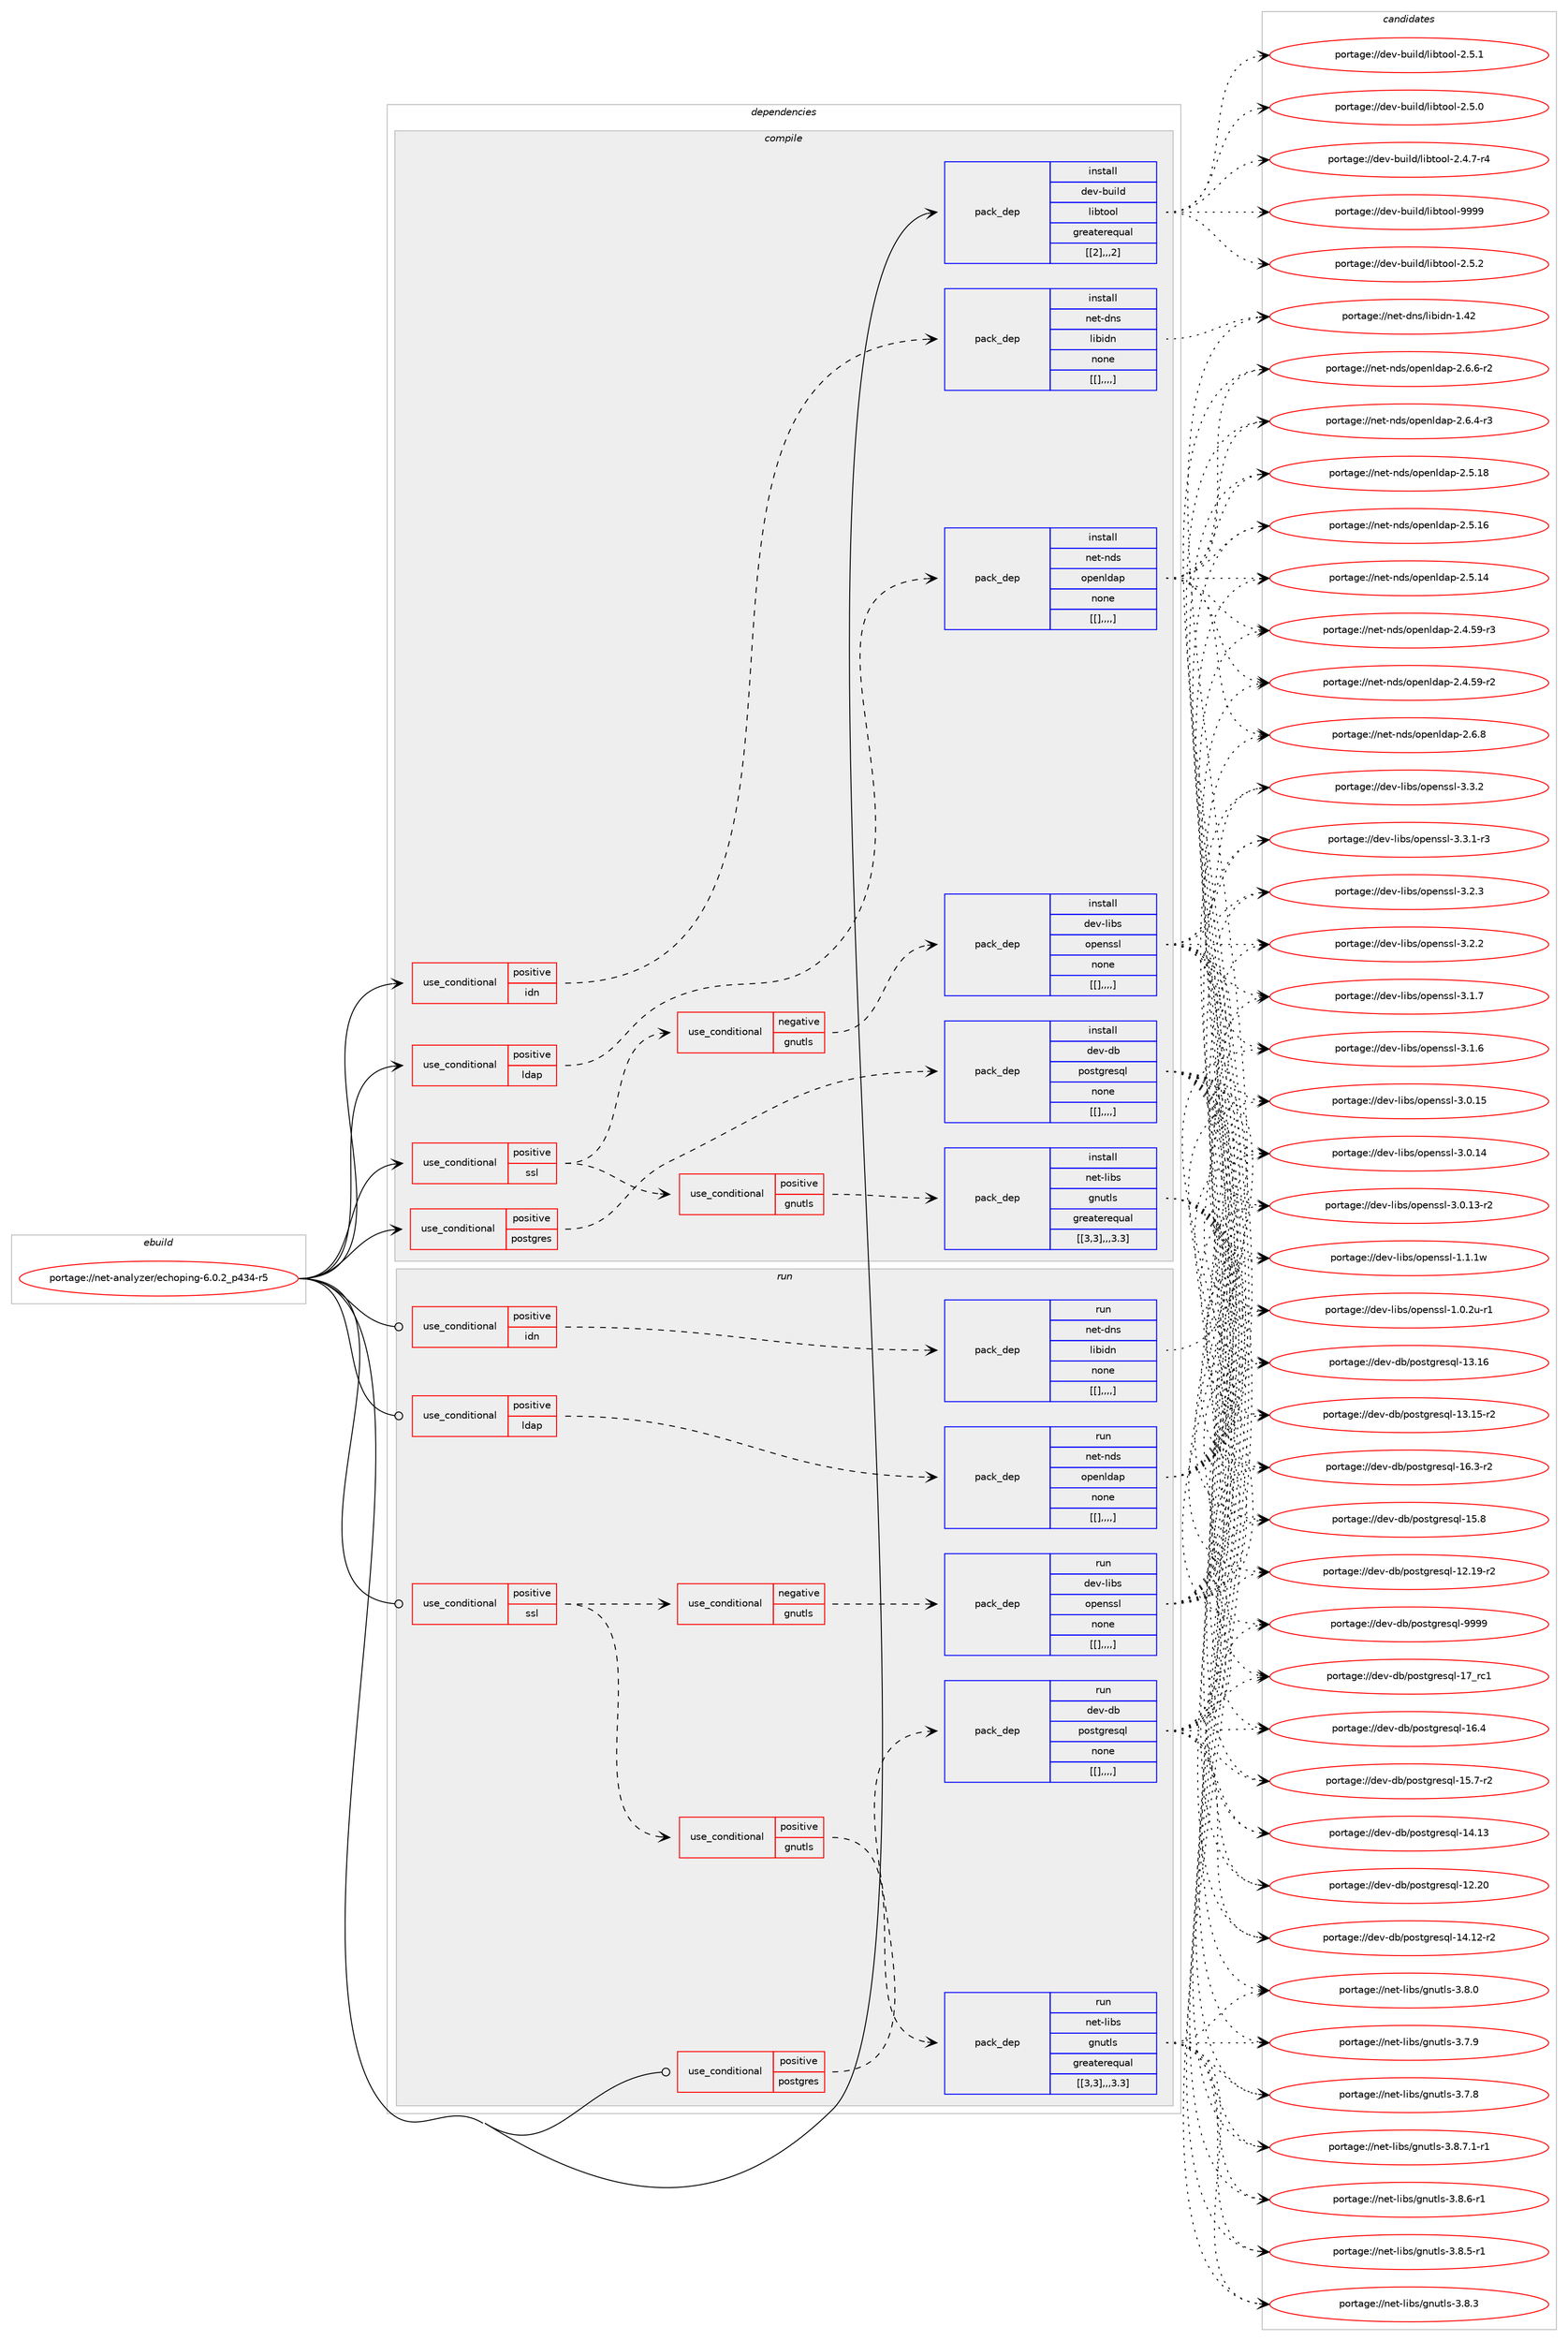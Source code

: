 digraph prolog {

# *************
# Graph options
# *************

newrank=true;
concentrate=true;
compound=true;
graph [rankdir=LR,fontname=Helvetica,fontsize=10,ranksep=1.5];#, ranksep=2.5, nodesep=0.2];
edge  [arrowhead=vee];
node  [fontname=Helvetica,fontsize=10];

# **********
# The ebuild
# **********

subgraph cluster_leftcol {
color=gray;
label=<<i>ebuild</i>>;
id [label="portage://net-analyzer/echoping-6.0.2_p434-r5", color=red, width=4, href="../net-analyzer/echoping-6.0.2_p434-r5.svg"];
}

# ****************
# The dependencies
# ****************

subgraph cluster_midcol {
color=gray;
label=<<i>dependencies</i>>;
subgraph cluster_compile {
fillcolor="#eeeeee";
style=filled;
label=<<i>compile</i>>;
subgraph cond90916 {
dependency348361 [label=<<TABLE BORDER="0" CELLBORDER="1" CELLSPACING="0" CELLPADDING="4"><TR><TD ROWSPAN="3" CELLPADDING="10">use_conditional</TD></TR><TR><TD>positive</TD></TR><TR><TD>idn</TD></TR></TABLE>>, shape=none, color=red];
subgraph pack254862 {
dependency348362 [label=<<TABLE BORDER="0" CELLBORDER="1" CELLSPACING="0" CELLPADDING="4" WIDTH="220"><TR><TD ROWSPAN="6" CELLPADDING="30">pack_dep</TD></TR><TR><TD WIDTH="110">install</TD></TR><TR><TD>net-dns</TD></TR><TR><TD>libidn</TD></TR><TR><TD>none</TD></TR><TR><TD>[[],,,,]</TD></TR></TABLE>>, shape=none, color=blue];
}
dependency348361:e -> dependency348362:w [weight=20,style="dashed",arrowhead="vee"];
}
id:e -> dependency348361:w [weight=20,style="solid",arrowhead="vee"];
subgraph cond90917 {
dependency348363 [label=<<TABLE BORDER="0" CELLBORDER="1" CELLSPACING="0" CELLPADDING="4"><TR><TD ROWSPAN="3" CELLPADDING="10">use_conditional</TD></TR><TR><TD>positive</TD></TR><TR><TD>ldap</TD></TR></TABLE>>, shape=none, color=red];
subgraph pack254863 {
dependency348364 [label=<<TABLE BORDER="0" CELLBORDER="1" CELLSPACING="0" CELLPADDING="4" WIDTH="220"><TR><TD ROWSPAN="6" CELLPADDING="30">pack_dep</TD></TR><TR><TD WIDTH="110">install</TD></TR><TR><TD>net-nds</TD></TR><TR><TD>openldap</TD></TR><TR><TD>none</TD></TR><TR><TD>[[],,,,]</TD></TR></TABLE>>, shape=none, color=blue];
}
dependency348363:e -> dependency348364:w [weight=20,style="dashed",arrowhead="vee"];
}
id:e -> dependency348363:w [weight=20,style="solid",arrowhead="vee"];
subgraph cond90918 {
dependency348365 [label=<<TABLE BORDER="0" CELLBORDER="1" CELLSPACING="0" CELLPADDING="4"><TR><TD ROWSPAN="3" CELLPADDING="10">use_conditional</TD></TR><TR><TD>positive</TD></TR><TR><TD>postgres</TD></TR></TABLE>>, shape=none, color=red];
subgraph pack254864 {
dependency348366 [label=<<TABLE BORDER="0" CELLBORDER="1" CELLSPACING="0" CELLPADDING="4" WIDTH="220"><TR><TD ROWSPAN="6" CELLPADDING="30">pack_dep</TD></TR><TR><TD WIDTH="110">install</TD></TR><TR><TD>dev-db</TD></TR><TR><TD>postgresql</TD></TR><TR><TD>none</TD></TR><TR><TD>[[],,,,]</TD></TR></TABLE>>, shape=none, color=blue];
}
dependency348365:e -> dependency348366:w [weight=20,style="dashed",arrowhead="vee"];
}
id:e -> dependency348365:w [weight=20,style="solid",arrowhead="vee"];
subgraph cond90919 {
dependency348367 [label=<<TABLE BORDER="0" CELLBORDER="1" CELLSPACING="0" CELLPADDING="4"><TR><TD ROWSPAN="3" CELLPADDING="10">use_conditional</TD></TR><TR><TD>positive</TD></TR><TR><TD>ssl</TD></TR></TABLE>>, shape=none, color=red];
subgraph cond90920 {
dependency348368 [label=<<TABLE BORDER="0" CELLBORDER="1" CELLSPACING="0" CELLPADDING="4"><TR><TD ROWSPAN="3" CELLPADDING="10">use_conditional</TD></TR><TR><TD>positive</TD></TR><TR><TD>gnutls</TD></TR></TABLE>>, shape=none, color=red];
subgraph pack254865 {
dependency348369 [label=<<TABLE BORDER="0" CELLBORDER="1" CELLSPACING="0" CELLPADDING="4" WIDTH="220"><TR><TD ROWSPAN="6" CELLPADDING="30">pack_dep</TD></TR><TR><TD WIDTH="110">install</TD></TR><TR><TD>net-libs</TD></TR><TR><TD>gnutls</TD></TR><TR><TD>greaterequal</TD></TR><TR><TD>[[3,3],,,3.3]</TD></TR></TABLE>>, shape=none, color=blue];
}
dependency348368:e -> dependency348369:w [weight=20,style="dashed",arrowhead="vee"];
}
dependency348367:e -> dependency348368:w [weight=20,style="dashed",arrowhead="vee"];
subgraph cond90921 {
dependency348370 [label=<<TABLE BORDER="0" CELLBORDER="1" CELLSPACING="0" CELLPADDING="4"><TR><TD ROWSPAN="3" CELLPADDING="10">use_conditional</TD></TR><TR><TD>negative</TD></TR><TR><TD>gnutls</TD></TR></TABLE>>, shape=none, color=red];
subgraph pack254866 {
dependency348371 [label=<<TABLE BORDER="0" CELLBORDER="1" CELLSPACING="0" CELLPADDING="4" WIDTH="220"><TR><TD ROWSPAN="6" CELLPADDING="30">pack_dep</TD></TR><TR><TD WIDTH="110">install</TD></TR><TR><TD>dev-libs</TD></TR><TR><TD>openssl</TD></TR><TR><TD>none</TD></TR><TR><TD>[[],,,,]</TD></TR></TABLE>>, shape=none, color=blue];
}
dependency348370:e -> dependency348371:w [weight=20,style="dashed",arrowhead="vee"];
}
dependency348367:e -> dependency348370:w [weight=20,style="dashed",arrowhead="vee"];
}
id:e -> dependency348367:w [weight=20,style="solid",arrowhead="vee"];
subgraph pack254867 {
dependency348372 [label=<<TABLE BORDER="0" CELLBORDER="1" CELLSPACING="0" CELLPADDING="4" WIDTH="220"><TR><TD ROWSPAN="6" CELLPADDING="30">pack_dep</TD></TR><TR><TD WIDTH="110">install</TD></TR><TR><TD>dev-build</TD></TR><TR><TD>libtool</TD></TR><TR><TD>greaterequal</TD></TR><TR><TD>[[2],,,2]</TD></TR></TABLE>>, shape=none, color=blue];
}
id:e -> dependency348372:w [weight=20,style="solid",arrowhead="vee"];
}
subgraph cluster_compileandrun {
fillcolor="#eeeeee";
style=filled;
label=<<i>compile and run</i>>;
}
subgraph cluster_run {
fillcolor="#eeeeee";
style=filled;
label=<<i>run</i>>;
subgraph cond90922 {
dependency348373 [label=<<TABLE BORDER="0" CELLBORDER="1" CELLSPACING="0" CELLPADDING="4"><TR><TD ROWSPAN="3" CELLPADDING="10">use_conditional</TD></TR><TR><TD>positive</TD></TR><TR><TD>idn</TD></TR></TABLE>>, shape=none, color=red];
subgraph pack254868 {
dependency348374 [label=<<TABLE BORDER="0" CELLBORDER="1" CELLSPACING="0" CELLPADDING="4" WIDTH="220"><TR><TD ROWSPAN="6" CELLPADDING="30">pack_dep</TD></TR><TR><TD WIDTH="110">run</TD></TR><TR><TD>net-dns</TD></TR><TR><TD>libidn</TD></TR><TR><TD>none</TD></TR><TR><TD>[[],,,,]</TD></TR></TABLE>>, shape=none, color=blue];
}
dependency348373:e -> dependency348374:w [weight=20,style="dashed",arrowhead="vee"];
}
id:e -> dependency348373:w [weight=20,style="solid",arrowhead="odot"];
subgraph cond90923 {
dependency348375 [label=<<TABLE BORDER="0" CELLBORDER="1" CELLSPACING="0" CELLPADDING="4"><TR><TD ROWSPAN="3" CELLPADDING="10">use_conditional</TD></TR><TR><TD>positive</TD></TR><TR><TD>ldap</TD></TR></TABLE>>, shape=none, color=red];
subgraph pack254869 {
dependency348376 [label=<<TABLE BORDER="0" CELLBORDER="1" CELLSPACING="0" CELLPADDING="4" WIDTH="220"><TR><TD ROWSPAN="6" CELLPADDING="30">pack_dep</TD></TR><TR><TD WIDTH="110">run</TD></TR><TR><TD>net-nds</TD></TR><TR><TD>openldap</TD></TR><TR><TD>none</TD></TR><TR><TD>[[],,,,]</TD></TR></TABLE>>, shape=none, color=blue];
}
dependency348375:e -> dependency348376:w [weight=20,style="dashed",arrowhead="vee"];
}
id:e -> dependency348375:w [weight=20,style="solid",arrowhead="odot"];
subgraph cond90924 {
dependency348377 [label=<<TABLE BORDER="0" CELLBORDER="1" CELLSPACING="0" CELLPADDING="4"><TR><TD ROWSPAN="3" CELLPADDING="10">use_conditional</TD></TR><TR><TD>positive</TD></TR><TR><TD>postgres</TD></TR></TABLE>>, shape=none, color=red];
subgraph pack254870 {
dependency348378 [label=<<TABLE BORDER="0" CELLBORDER="1" CELLSPACING="0" CELLPADDING="4" WIDTH="220"><TR><TD ROWSPAN="6" CELLPADDING="30">pack_dep</TD></TR><TR><TD WIDTH="110">run</TD></TR><TR><TD>dev-db</TD></TR><TR><TD>postgresql</TD></TR><TR><TD>none</TD></TR><TR><TD>[[],,,,]</TD></TR></TABLE>>, shape=none, color=blue];
}
dependency348377:e -> dependency348378:w [weight=20,style="dashed",arrowhead="vee"];
}
id:e -> dependency348377:w [weight=20,style="solid",arrowhead="odot"];
subgraph cond90925 {
dependency348379 [label=<<TABLE BORDER="0" CELLBORDER="1" CELLSPACING="0" CELLPADDING="4"><TR><TD ROWSPAN="3" CELLPADDING="10">use_conditional</TD></TR><TR><TD>positive</TD></TR><TR><TD>ssl</TD></TR></TABLE>>, shape=none, color=red];
subgraph cond90926 {
dependency348380 [label=<<TABLE BORDER="0" CELLBORDER="1" CELLSPACING="0" CELLPADDING="4"><TR><TD ROWSPAN="3" CELLPADDING="10">use_conditional</TD></TR><TR><TD>positive</TD></TR><TR><TD>gnutls</TD></TR></TABLE>>, shape=none, color=red];
subgraph pack254871 {
dependency348381 [label=<<TABLE BORDER="0" CELLBORDER="1" CELLSPACING="0" CELLPADDING="4" WIDTH="220"><TR><TD ROWSPAN="6" CELLPADDING="30">pack_dep</TD></TR><TR><TD WIDTH="110">run</TD></TR><TR><TD>net-libs</TD></TR><TR><TD>gnutls</TD></TR><TR><TD>greaterequal</TD></TR><TR><TD>[[3,3],,,3.3]</TD></TR></TABLE>>, shape=none, color=blue];
}
dependency348380:e -> dependency348381:w [weight=20,style="dashed",arrowhead="vee"];
}
dependency348379:e -> dependency348380:w [weight=20,style="dashed",arrowhead="vee"];
subgraph cond90927 {
dependency348382 [label=<<TABLE BORDER="0" CELLBORDER="1" CELLSPACING="0" CELLPADDING="4"><TR><TD ROWSPAN="3" CELLPADDING="10">use_conditional</TD></TR><TR><TD>negative</TD></TR><TR><TD>gnutls</TD></TR></TABLE>>, shape=none, color=red];
subgraph pack254872 {
dependency348383 [label=<<TABLE BORDER="0" CELLBORDER="1" CELLSPACING="0" CELLPADDING="4" WIDTH="220"><TR><TD ROWSPAN="6" CELLPADDING="30">pack_dep</TD></TR><TR><TD WIDTH="110">run</TD></TR><TR><TD>dev-libs</TD></TR><TR><TD>openssl</TD></TR><TR><TD>none</TD></TR><TR><TD>[[],,,,]</TD></TR></TABLE>>, shape=none, color=blue];
}
dependency348382:e -> dependency348383:w [weight=20,style="dashed",arrowhead="vee"];
}
dependency348379:e -> dependency348382:w [weight=20,style="dashed",arrowhead="vee"];
}
id:e -> dependency348379:w [weight=20,style="solid",arrowhead="odot"];
}
}

# **************
# The candidates
# **************

subgraph cluster_choices {
rank=same;
color=gray;
label=<<i>candidates</i>>;

subgraph choice254862 {
color=black;
nodesep=1;
choice1101011164510011011547108105981051001104549465250 [label="portage://net-dns/libidn-1.42", color=red, width=4,href="../net-dns/libidn-1.42.svg"];
dependency348362:e -> choice1101011164510011011547108105981051001104549465250:w [style=dotted,weight="100"];
}
subgraph choice254863 {
color=black;
nodesep=1;
choice110101116451101001154711111210111010810097112455046544656 [label="portage://net-nds/openldap-2.6.8", color=red, width=4,href="../net-nds/openldap-2.6.8.svg"];
choice1101011164511010011547111112101110108100971124550465446544511450 [label="portage://net-nds/openldap-2.6.6-r2", color=red, width=4,href="../net-nds/openldap-2.6.6-r2.svg"];
choice1101011164511010011547111112101110108100971124550465446524511451 [label="portage://net-nds/openldap-2.6.4-r3", color=red, width=4,href="../net-nds/openldap-2.6.4-r3.svg"];
choice11010111645110100115471111121011101081009711245504653464956 [label="portage://net-nds/openldap-2.5.18", color=red, width=4,href="../net-nds/openldap-2.5.18.svg"];
choice11010111645110100115471111121011101081009711245504653464954 [label="portage://net-nds/openldap-2.5.16", color=red, width=4,href="../net-nds/openldap-2.5.16.svg"];
choice11010111645110100115471111121011101081009711245504653464952 [label="portage://net-nds/openldap-2.5.14", color=red, width=4,href="../net-nds/openldap-2.5.14.svg"];
choice110101116451101001154711111210111010810097112455046524653574511451 [label="portage://net-nds/openldap-2.4.59-r3", color=red, width=4,href="../net-nds/openldap-2.4.59-r3.svg"];
choice110101116451101001154711111210111010810097112455046524653574511450 [label="portage://net-nds/openldap-2.4.59-r2", color=red, width=4,href="../net-nds/openldap-2.4.59-r2.svg"];
dependency348364:e -> choice110101116451101001154711111210111010810097112455046544656:w [style=dotted,weight="100"];
dependency348364:e -> choice1101011164511010011547111112101110108100971124550465446544511450:w [style=dotted,weight="100"];
dependency348364:e -> choice1101011164511010011547111112101110108100971124550465446524511451:w [style=dotted,weight="100"];
dependency348364:e -> choice11010111645110100115471111121011101081009711245504653464956:w [style=dotted,weight="100"];
dependency348364:e -> choice11010111645110100115471111121011101081009711245504653464954:w [style=dotted,weight="100"];
dependency348364:e -> choice11010111645110100115471111121011101081009711245504653464952:w [style=dotted,weight="100"];
dependency348364:e -> choice110101116451101001154711111210111010810097112455046524653574511451:w [style=dotted,weight="100"];
dependency348364:e -> choice110101116451101001154711111210111010810097112455046524653574511450:w [style=dotted,weight="100"];
}
subgraph choice254864 {
color=black;
nodesep=1;
choice1001011184510098471121111151161031141011151131084557575757 [label="portage://dev-db/postgresql-9999", color=red, width=4,href="../dev-db/postgresql-9999.svg"];
choice100101118451009847112111115116103114101115113108454955951149949 [label="portage://dev-db/postgresql-17_rc1", color=red, width=4,href="../dev-db/postgresql-17_rc1.svg"];
choice1001011184510098471121111151161031141011151131084549544652 [label="portage://dev-db/postgresql-16.4", color=red, width=4,href="../dev-db/postgresql-16.4.svg"];
choice10010111845100984711211111511610311410111511310845495446514511450 [label="portage://dev-db/postgresql-16.3-r2", color=red, width=4,href="../dev-db/postgresql-16.3-r2.svg"];
choice1001011184510098471121111151161031141011151131084549534656 [label="portage://dev-db/postgresql-15.8", color=red, width=4,href="../dev-db/postgresql-15.8.svg"];
choice10010111845100984711211111511610311410111511310845495346554511450 [label="portage://dev-db/postgresql-15.7-r2", color=red, width=4,href="../dev-db/postgresql-15.7-r2.svg"];
choice100101118451009847112111115116103114101115113108454952464951 [label="portage://dev-db/postgresql-14.13", color=red, width=4,href="../dev-db/postgresql-14.13.svg"];
choice1001011184510098471121111151161031141011151131084549524649504511450 [label="portage://dev-db/postgresql-14.12-r2", color=red, width=4,href="../dev-db/postgresql-14.12-r2.svg"];
choice100101118451009847112111115116103114101115113108454951464954 [label="portage://dev-db/postgresql-13.16", color=red, width=4,href="../dev-db/postgresql-13.16.svg"];
choice1001011184510098471121111151161031141011151131084549514649534511450 [label="portage://dev-db/postgresql-13.15-r2", color=red, width=4,href="../dev-db/postgresql-13.15-r2.svg"];
choice100101118451009847112111115116103114101115113108454950465048 [label="portage://dev-db/postgresql-12.20", color=red, width=4,href="../dev-db/postgresql-12.20.svg"];
choice1001011184510098471121111151161031141011151131084549504649574511450 [label="portage://dev-db/postgresql-12.19-r2", color=red, width=4,href="../dev-db/postgresql-12.19-r2.svg"];
dependency348366:e -> choice1001011184510098471121111151161031141011151131084557575757:w [style=dotted,weight="100"];
dependency348366:e -> choice100101118451009847112111115116103114101115113108454955951149949:w [style=dotted,weight="100"];
dependency348366:e -> choice1001011184510098471121111151161031141011151131084549544652:w [style=dotted,weight="100"];
dependency348366:e -> choice10010111845100984711211111511610311410111511310845495446514511450:w [style=dotted,weight="100"];
dependency348366:e -> choice1001011184510098471121111151161031141011151131084549534656:w [style=dotted,weight="100"];
dependency348366:e -> choice10010111845100984711211111511610311410111511310845495346554511450:w [style=dotted,weight="100"];
dependency348366:e -> choice100101118451009847112111115116103114101115113108454952464951:w [style=dotted,weight="100"];
dependency348366:e -> choice1001011184510098471121111151161031141011151131084549524649504511450:w [style=dotted,weight="100"];
dependency348366:e -> choice100101118451009847112111115116103114101115113108454951464954:w [style=dotted,weight="100"];
dependency348366:e -> choice1001011184510098471121111151161031141011151131084549514649534511450:w [style=dotted,weight="100"];
dependency348366:e -> choice100101118451009847112111115116103114101115113108454950465048:w [style=dotted,weight="100"];
dependency348366:e -> choice1001011184510098471121111151161031141011151131084549504649574511450:w [style=dotted,weight="100"];
}
subgraph choice254865 {
color=black;
nodesep=1;
choice11010111645108105981154710311011711610811545514656465546494511449 [label="portage://net-libs/gnutls-3.8.7.1-r1", color=red, width=4,href="../net-libs/gnutls-3.8.7.1-r1.svg"];
choice1101011164510810598115471031101171161081154551465646544511449 [label="portage://net-libs/gnutls-3.8.6-r1", color=red, width=4,href="../net-libs/gnutls-3.8.6-r1.svg"];
choice1101011164510810598115471031101171161081154551465646534511449 [label="portage://net-libs/gnutls-3.8.5-r1", color=red, width=4,href="../net-libs/gnutls-3.8.5-r1.svg"];
choice110101116451081059811547103110117116108115455146564651 [label="portage://net-libs/gnutls-3.8.3", color=red, width=4,href="../net-libs/gnutls-3.8.3.svg"];
choice110101116451081059811547103110117116108115455146564648 [label="portage://net-libs/gnutls-3.8.0", color=red, width=4,href="../net-libs/gnutls-3.8.0.svg"];
choice110101116451081059811547103110117116108115455146554657 [label="portage://net-libs/gnutls-3.7.9", color=red, width=4,href="../net-libs/gnutls-3.7.9.svg"];
choice110101116451081059811547103110117116108115455146554656 [label="portage://net-libs/gnutls-3.7.8", color=red, width=4,href="../net-libs/gnutls-3.7.8.svg"];
dependency348369:e -> choice11010111645108105981154710311011711610811545514656465546494511449:w [style=dotted,weight="100"];
dependency348369:e -> choice1101011164510810598115471031101171161081154551465646544511449:w [style=dotted,weight="100"];
dependency348369:e -> choice1101011164510810598115471031101171161081154551465646534511449:w [style=dotted,weight="100"];
dependency348369:e -> choice110101116451081059811547103110117116108115455146564651:w [style=dotted,weight="100"];
dependency348369:e -> choice110101116451081059811547103110117116108115455146564648:w [style=dotted,weight="100"];
dependency348369:e -> choice110101116451081059811547103110117116108115455146554657:w [style=dotted,weight="100"];
dependency348369:e -> choice110101116451081059811547103110117116108115455146554656:w [style=dotted,weight="100"];
}
subgraph choice254866 {
color=black;
nodesep=1;
choice100101118451081059811547111112101110115115108455146514650 [label="portage://dev-libs/openssl-3.3.2", color=red, width=4,href="../dev-libs/openssl-3.3.2.svg"];
choice1001011184510810598115471111121011101151151084551465146494511451 [label="portage://dev-libs/openssl-3.3.1-r3", color=red, width=4,href="../dev-libs/openssl-3.3.1-r3.svg"];
choice100101118451081059811547111112101110115115108455146504651 [label="portage://dev-libs/openssl-3.2.3", color=red, width=4,href="../dev-libs/openssl-3.2.3.svg"];
choice100101118451081059811547111112101110115115108455146504650 [label="portage://dev-libs/openssl-3.2.2", color=red, width=4,href="../dev-libs/openssl-3.2.2.svg"];
choice100101118451081059811547111112101110115115108455146494655 [label="portage://dev-libs/openssl-3.1.7", color=red, width=4,href="../dev-libs/openssl-3.1.7.svg"];
choice100101118451081059811547111112101110115115108455146494654 [label="portage://dev-libs/openssl-3.1.6", color=red, width=4,href="../dev-libs/openssl-3.1.6.svg"];
choice10010111845108105981154711111210111011511510845514648464953 [label="portage://dev-libs/openssl-3.0.15", color=red, width=4,href="../dev-libs/openssl-3.0.15.svg"];
choice10010111845108105981154711111210111011511510845514648464952 [label="portage://dev-libs/openssl-3.0.14", color=red, width=4,href="../dev-libs/openssl-3.0.14.svg"];
choice100101118451081059811547111112101110115115108455146484649514511450 [label="portage://dev-libs/openssl-3.0.13-r2", color=red, width=4,href="../dev-libs/openssl-3.0.13-r2.svg"];
choice100101118451081059811547111112101110115115108454946494649119 [label="portage://dev-libs/openssl-1.1.1w", color=red, width=4,href="../dev-libs/openssl-1.1.1w.svg"];
choice1001011184510810598115471111121011101151151084549464846501174511449 [label="portage://dev-libs/openssl-1.0.2u-r1", color=red, width=4,href="../dev-libs/openssl-1.0.2u-r1.svg"];
dependency348371:e -> choice100101118451081059811547111112101110115115108455146514650:w [style=dotted,weight="100"];
dependency348371:e -> choice1001011184510810598115471111121011101151151084551465146494511451:w [style=dotted,weight="100"];
dependency348371:e -> choice100101118451081059811547111112101110115115108455146504651:w [style=dotted,weight="100"];
dependency348371:e -> choice100101118451081059811547111112101110115115108455146504650:w [style=dotted,weight="100"];
dependency348371:e -> choice100101118451081059811547111112101110115115108455146494655:w [style=dotted,weight="100"];
dependency348371:e -> choice100101118451081059811547111112101110115115108455146494654:w [style=dotted,weight="100"];
dependency348371:e -> choice10010111845108105981154711111210111011511510845514648464953:w [style=dotted,weight="100"];
dependency348371:e -> choice10010111845108105981154711111210111011511510845514648464952:w [style=dotted,weight="100"];
dependency348371:e -> choice100101118451081059811547111112101110115115108455146484649514511450:w [style=dotted,weight="100"];
dependency348371:e -> choice100101118451081059811547111112101110115115108454946494649119:w [style=dotted,weight="100"];
dependency348371:e -> choice1001011184510810598115471111121011101151151084549464846501174511449:w [style=dotted,weight="100"];
}
subgraph choice254867 {
color=black;
nodesep=1;
choice100101118459811710510810047108105981161111111084557575757 [label="portage://dev-build/libtool-9999", color=red, width=4,href="../dev-build/libtool-9999.svg"];
choice10010111845981171051081004710810598116111111108455046534650 [label="portage://dev-build/libtool-2.5.2", color=red, width=4,href="../dev-build/libtool-2.5.2.svg"];
choice10010111845981171051081004710810598116111111108455046534649 [label="portage://dev-build/libtool-2.5.1", color=red, width=4,href="../dev-build/libtool-2.5.1.svg"];
choice10010111845981171051081004710810598116111111108455046534648 [label="portage://dev-build/libtool-2.5.0", color=red, width=4,href="../dev-build/libtool-2.5.0.svg"];
choice100101118459811710510810047108105981161111111084550465246554511452 [label="portage://dev-build/libtool-2.4.7-r4", color=red, width=4,href="../dev-build/libtool-2.4.7-r4.svg"];
dependency348372:e -> choice100101118459811710510810047108105981161111111084557575757:w [style=dotted,weight="100"];
dependency348372:e -> choice10010111845981171051081004710810598116111111108455046534650:w [style=dotted,weight="100"];
dependency348372:e -> choice10010111845981171051081004710810598116111111108455046534649:w [style=dotted,weight="100"];
dependency348372:e -> choice10010111845981171051081004710810598116111111108455046534648:w [style=dotted,weight="100"];
dependency348372:e -> choice100101118459811710510810047108105981161111111084550465246554511452:w [style=dotted,weight="100"];
}
subgraph choice254868 {
color=black;
nodesep=1;
choice1101011164510011011547108105981051001104549465250 [label="portage://net-dns/libidn-1.42", color=red, width=4,href="../net-dns/libidn-1.42.svg"];
dependency348374:e -> choice1101011164510011011547108105981051001104549465250:w [style=dotted,weight="100"];
}
subgraph choice254869 {
color=black;
nodesep=1;
choice110101116451101001154711111210111010810097112455046544656 [label="portage://net-nds/openldap-2.6.8", color=red, width=4,href="../net-nds/openldap-2.6.8.svg"];
choice1101011164511010011547111112101110108100971124550465446544511450 [label="portage://net-nds/openldap-2.6.6-r2", color=red, width=4,href="../net-nds/openldap-2.6.6-r2.svg"];
choice1101011164511010011547111112101110108100971124550465446524511451 [label="portage://net-nds/openldap-2.6.4-r3", color=red, width=4,href="../net-nds/openldap-2.6.4-r3.svg"];
choice11010111645110100115471111121011101081009711245504653464956 [label="portage://net-nds/openldap-2.5.18", color=red, width=4,href="../net-nds/openldap-2.5.18.svg"];
choice11010111645110100115471111121011101081009711245504653464954 [label="portage://net-nds/openldap-2.5.16", color=red, width=4,href="../net-nds/openldap-2.5.16.svg"];
choice11010111645110100115471111121011101081009711245504653464952 [label="portage://net-nds/openldap-2.5.14", color=red, width=4,href="../net-nds/openldap-2.5.14.svg"];
choice110101116451101001154711111210111010810097112455046524653574511451 [label="portage://net-nds/openldap-2.4.59-r3", color=red, width=4,href="../net-nds/openldap-2.4.59-r3.svg"];
choice110101116451101001154711111210111010810097112455046524653574511450 [label="portage://net-nds/openldap-2.4.59-r2", color=red, width=4,href="../net-nds/openldap-2.4.59-r2.svg"];
dependency348376:e -> choice110101116451101001154711111210111010810097112455046544656:w [style=dotted,weight="100"];
dependency348376:e -> choice1101011164511010011547111112101110108100971124550465446544511450:w [style=dotted,weight="100"];
dependency348376:e -> choice1101011164511010011547111112101110108100971124550465446524511451:w [style=dotted,weight="100"];
dependency348376:e -> choice11010111645110100115471111121011101081009711245504653464956:w [style=dotted,weight="100"];
dependency348376:e -> choice11010111645110100115471111121011101081009711245504653464954:w [style=dotted,weight="100"];
dependency348376:e -> choice11010111645110100115471111121011101081009711245504653464952:w [style=dotted,weight="100"];
dependency348376:e -> choice110101116451101001154711111210111010810097112455046524653574511451:w [style=dotted,weight="100"];
dependency348376:e -> choice110101116451101001154711111210111010810097112455046524653574511450:w [style=dotted,weight="100"];
}
subgraph choice254870 {
color=black;
nodesep=1;
choice1001011184510098471121111151161031141011151131084557575757 [label="portage://dev-db/postgresql-9999", color=red, width=4,href="../dev-db/postgresql-9999.svg"];
choice100101118451009847112111115116103114101115113108454955951149949 [label="portage://dev-db/postgresql-17_rc1", color=red, width=4,href="../dev-db/postgresql-17_rc1.svg"];
choice1001011184510098471121111151161031141011151131084549544652 [label="portage://dev-db/postgresql-16.4", color=red, width=4,href="../dev-db/postgresql-16.4.svg"];
choice10010111845100984711211111511610311410111511310845495446514511450 [label="portage://dev-db/postgresql-16.3-r2", color=red, width=4,href="../dev-db/postgresql-16.3-r2.svg"];
choice1001011184510098471121111151161031141011151131084549534656 [label="portage://dev-db/postgresql-15.8", color=red, width=4,href="../dev-db/postgresql-15.8.svg"];
choice10010111845100984711211111511610311410111511310845495346554511450 [label="portage://dev-db/postgresql-15.7-r2", color=red, width=4,href="../dev-db/postgresql-15.7-r2.svg"];
choice100101118451009847112111115116103114101115113108454952464951 [label="portage://dev-db/postgresql-14.13", color=red, width=4,href="../dev-db/postgresql-14.13.svg"];
choice1001011184510098471121111151161031141011151131084549524649504511450 [label="portage://dev-db/postgresql-14.12-r2", color=red, width=4,href="../dev-db/postgresql-14.12-r2.svg"];
choice100101118451009847112111115116103114101115113108454951464954 [label="portage://dev-db/postgresql-13.16", color=red, width=4,href="../dev-db/postgresql-13.16.svg"];
choice1001011184510098471121111151161031141011151131084549514649534511450 [label="portage://dev-db/postgresql-13.15-r2", color=red, width=4,href="../dev-db/postgresql-13.15-r2.svg"];
choice100101118451009847112111115116103114101115113108454950465048 [label="portage://dev-db/postgresql-12.20", color=red, width=4,href="../dev-db/postgresql-12.20.svg"];
choice1001011184510098471121111151161031141011151131084549504649574511450 [label="portage://dev-db/postgresql-12.19-r2", color=red, width=4,href="../dev-db/postgresql-12.19-r2.svg"];
dependency348378:e -> choice1001011184510098471121111151161031141011151131084557575757:w [style=dotted,weight="100"];
dependency348378:e -> choice100101118451009847112111115116103114101115113108454955951149949:w [style=dotted,weight="100"];
dependency348378:e -> choice1001011184510098471121111151161031141011151131084549544652:w [style=dotted,weight="100"];
dependency348378:e -> choice10010111845100984711211111511610311410111511310845495446514511450:w [style=dotted,weight="100"];
dependency348378:e -> choice1001011184510098471121111151161031141011151131084549534656:w [style=dotted,weight="100"];
dependency348378:e -> choice10010111845100984711211111511610311410111511310845495346554511450:w [style=dotted,weight="100"];
dependency348378:e -> choice100101118451009847112111115116103114101115113108454952464951:w [style=dotted,weight="100"];
dependency348378:e -> choice1001011184510098471121111151161031141011151131084549524649504511450:w [style=dotted,weight="100"];
dependency348378:e -> choice100101118451009847112111115116103114101115113108454951464954:w [style=dotted,weight="100"];
dependency348378:e -> choice1001011184510098471121111151161031141011151131084549514649534511450:w [style=dotted,weight="100"];
dependency348378:e -> choice100101118451009847112111115116103114101115113108454950465048:w [style=dotted,weight="100"];
dependency348378:e -> choice1001011184510098471121111151161031141011151131084549504649574511450:w [style=dotted,weight="100"];
}
subgraph choice254871 {
color=black;
nodesep=1;
choice11010111645108105981154710311011711610811545514656465546494511449 [label="portage://net-libs/gnutls-3.8.7.1-r1", color=red, width=4,href="../net-libs/gnutls-3.8.7.1-r1.svg"];
choice1101011164510810598115471031101171161081154551465646544511449 [label="portage://net-libs/gnutls-3.8.6-r1", color=red, width=4,href="../net-libs/gnutls-3.8.6-r1.svg"];
choice1101011164510810598115471031101171161081154551465646534511449 [label="portage://net-libs/gnutls-3.8.5-r1", color=red, width=4,href="../net-libs/gnutls-3.8.5-r1.svg"];
choice110101116451081059811547103110117116108115455146564651 [label="portage://net-libs/gnutls-3.8.3", color=red, width=4,href="../net-libs/gnutls-3.8.3.svg"];
choice110101116451081059811547103110117116108115455146564648 [label="portage://net-libs/gnutls-3.8.0", color=red, width=4,href="../net-libs/gnutls-3.8.0.svg"];
choice110101116451081059811547103110117116108115455146554657 [label="portage://net-libs/gnutls-3.7.9", color=red, width=4,href="../net-libs/gnutls-3.7.9.svg"];
choice110101116451081059811547103110117116108115455146554656 [label="portage://net-libs/gnutls-3.7.8", color=red, width=4,href="../net-libs/gnutls-3.7.8.svg"];
dependency348381:e -> choice11010111645108105981154710311011711610811545514656465546494511449:w [style=dotted,weight="100"];
dependency348381:e -> choice1101011164510810598115471031101171161081154551465646544511449:w [style=dotted,weight="100"];
dependency348381:e -> choice1101011164510810598115471031101171161081154551465646534511449:w [style=dotted,weight="100"];
dependency348381:e -> choice110101116451081059811547103110117116108115455146564651:w [style=dotted,weight="100"];
dependency348381:e -> choice110101116451081059811547103110117116108115455146564648:w [style=dotted,weight="100"];
dependency348381:e -> choice110101116451081059811547103110117116108115455146554657:w [style=dotted,weight="100"];
dependency348381:e -> choice110101116451081059811547103110117116108115455146554656:w [style=dotted,weight="100"];
}
subgraph choice254872 {
color=black;
nodesep=1;
choice100101118451081059811547111112101110115115108455146514650 [label="portage://dev-libs/openssl-3.3.2", color=red, width=4,href="../dev-libs/openssl-3.3.2.svg"];
choice1001011184510810598115471111121011101151151084551465146494511451 [label="portage://dev-libs/openssl-3.3.1-r3", color=red, width=4,href="../dev-libs/openssl-3.3.1-r3.svg"];
choice100101118451081059811547111112101110115115108455146504651 [label="portage://dev-libs/openssl-3.2.3", color=red, width=4,href="../dev-libs/openssl-3.2.3.svg"];
choice100101118451081059811547111112101110115115108455146504650 [label="portage://dev-libs/openssl-3.2.2", color=red, width=4,href="../dev-libs/openssl-3.2.2.svg"];
choice100101118451081059811547111112101110115115108455146494655 [label="portage://dev-libs/openssl-3.1.7", color=red, width=4,href="../dev-libs/openssl-3.1.7.svg"];
choice100101118451081059811547111112101110115115108455146494654 [label="portage://dev-libs/openssl-3.1.6", color=red, width=4,href="../dev-libs/openssl-3.1.6.svg"];
choice10010111845108105981154711111210111011511510845514648464953 [label="portage://dev-libs/openssl-3.0.15", color=red, width=4,href="../dev-libs/openssl-3.0.15.svg"];
choice10010111845108105981154711111210111011511510845514648464952 [label="portage://dev-libs/openssl-3.0.14", color=red, width=4,href="../dev-libs/openssl-3.0.14.svg"];
choice100101118451081059811547111112101110115115108455146484649514511450 [label="portage://dev-libs/openssl-3.0.13-r2", color=red, width=4,href="../dev-libs/openssl-3.0.13-r2.svg"];
choice100101118451081059811547111112101110115115108454946494649119 [label="portage://dev-libs/openssl-1.1.1w", color=red, width=4,href="../dev-libs/openssl-1.1.1w.svg"];
choice1001011184510810598115471111121011101151151084549464846501174511449 [label="portage://dev-libs/openssl-1.0.2u-r1", color=red, width=4,href="../dev-libs/openssl-1.0.2u-r1.svg"];
dependency348383:e -> choice100101118451081059811547111112101110115115108455146514650:w [style=dotted,weight="100"];
dependency348383:e -> choice1001011184510810598115471111121011101151151084551465146494511451:w [style=dotted,weight="100"];
dependency348383:e -> choice100101118451081059811547111112101110115115108455146504651:w [style=dotted,weight="100"];
dependency348383:e -> choice100101118451081059811547111112101110115115108455146504650:w [style=dotted,weight="100"];
dependency348383:e -> choice100101118451081059811547111112101110115115108455146494655:w [style=dotted,weight="100"];
dependency348383:e -> choice100101118451081059811547111112101110115115108455146494654:w [style=dotted,weight="100"];
dependency348383:e -> choice10010111845108105981154711111210111011511510845514648464953:w [style=dotted,weight="100"];
dependency348383:e -> choice10010111845108105981154711111210111011511510845514648464952:w [style=dotted,weight="100"];
dependency348383:e -> choice100101118451081059811547111112101110115115108455146484649514511450:w [style=dotted,weight="100"];
dependency348383:e -> choice100101118451081059811547111112101110115115108454946494649119:w [style=dotted,weight="100"];
dependency348383:e -> choice1001011184510810598115471111121011101151151084549464846501174511449:w [style=dotted,weight="100"];
}
}

}
